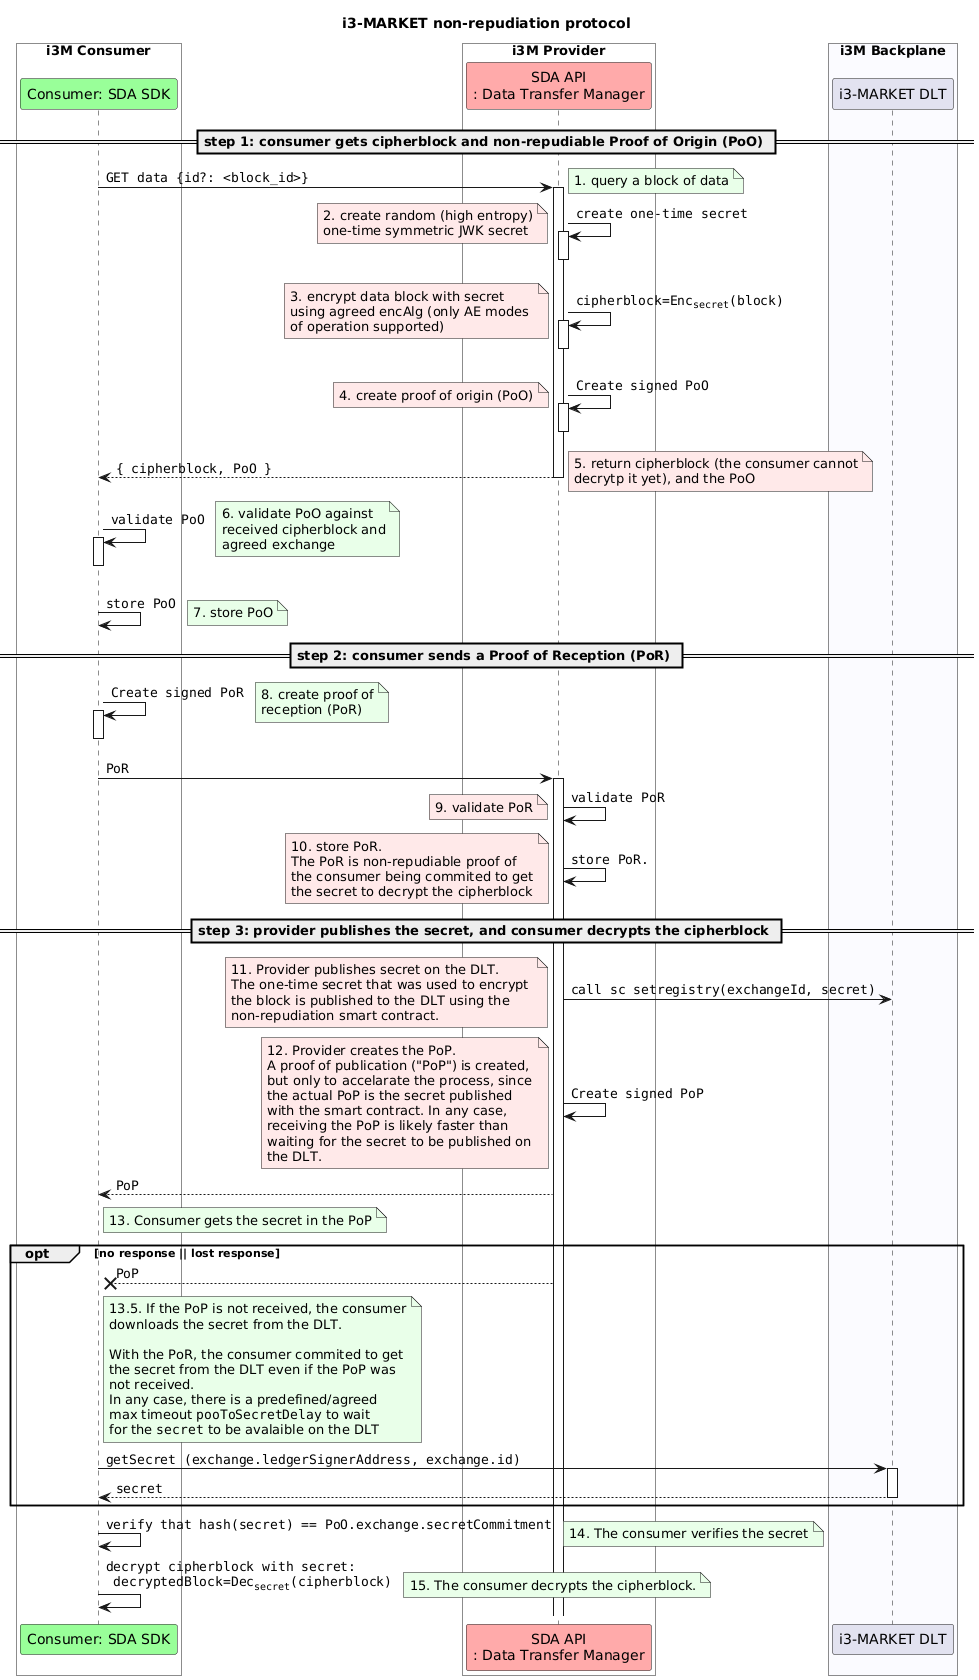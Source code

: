 @startuml nrpOverview
skinparam shadowing false
skinparam DefaultFontName DejaVu Sans
skinparam DefaultMonospacedFontName DejaVu Sans Mono
skinparam ArrowFontName DejaVu Sans Mono
skinparam maxMessageSize 450

title i3-MARKET non-repudiation protocol

box "i3M Consumer" #White
  participant "Consumer: SDA SDK" as C #99FF99
end box
box "i3M Provider" #White
  participant "SDA API\n: Data Transfer Manager" as P #FFAAAA
end box
box "i3M Backplane\n" #FBFBFF
  participant "i3-MARKET DLT" as DLT
end box

== step 1: consumer gets cipherblock and non-repudiable Proof of Origin (PoO) ==
C->P++: GET data {id?: <block_id>}
note right #E9FFE9
  1. query a block of data
end note
  P->P++: create one-time secret
  P--
  note left #FFE9E9
    2. create random (high entropy)
    one-time symmetric JWK secret
  end note
  P->P++: cipherblock=Enc<sub>secret</sub>(block)
  P--
  note left #FFE9E9
    3. encrypt data block with secret
    using agreed encAlg (only AE modes 
    of operation supported)
  end note
  P->P++: Create signed PoO
  note left #FFE9E9
    4. create proof of origin (PoO)
  end note
  P--
return { cipherblock, PoO }
note right #FFE9E9
  5. return cipherblock (the consumer cannot
  decrytp it yet), and the PoO
end note

C->C++: validate PoO
C--
note right #E9FFE9
  6. validate PoO against
  received cipherblock and
  agreed exchange
end note

C->C: store PoO
note right #E9FFE9
  7. store PoO
end note

== step 2: consumer sends a Proof of Reception (PoR) ==

C->C++: Create signed PoR
note right #E9FFE9
  8. create proof of
  reception (PoR)
end note
C--

C->P++: PoR
P->P: validate PoR
note left #FFE9E9
  9. validate PoR
end note

P->P: store PoR.
note left #FFE9E9
  10. store PoR.
  The PoR is non-repudiable proof of
  the consumer being commited to get
  the secret to decrypt the cipherblock
end note

== step 3: provider publishes the secret, and consumer decrypts the cipherblock ==

P->DLT: call sc setregistry(exchangeId, secret)
note left #FFE9E9
  11. Provider publishes secret on the DLT.
  The one-time secret that was used to encrypt 
  the block is published to the DLT using the 
  non-repudiation smart contract.
end note

P->P: Create signed PoP
note left #FFE9E9
  12. Provider creates the PoP.
  A proof of publication ("PoP") is created, 
  but only to accelarate the process, since
  the actual PoP is the secret published 
  with the smart contract. In any case,
  receiving the PoP is likely faster than
  waiting for the secret to be published on
  the DLT.
end note
P-->C: PoP

note right of C #E9FFE9
  13. Consumer gets the secret in the PoP
end note

opt no response || lost response
  P -->x C: PoP
  note right of C #E9FFE9
    13.5. If the PoP is not received, the consumer
    downloads the secret from the DLT.

    With the PoR, the consumer commited to get
    the secret from the DLT even if the PoP was
    not received.
    In any case, there is a predefined/agreed
    max timeout ""pooToSecretDelay"" to wait
    for the ""secret"" to be avalaible on the DLT
  end note
  C->DLT++: getSecret (exchange.ledgerSignerAddress, exchange.id)
  return secret
end
  
C->C: verify that hash(secret) == PoO.exchange.secretCommitment
note right #E9FFE9
  14. The consumer verifies the secret
end note

C->C: decrypt cipherblock with secret:\n decryptedBlock=Dec<sub>secret</sub>(cipherblock)
note right #E9FFE9
  15. The consumer decrypts the cipherblock.
end note
@enduml